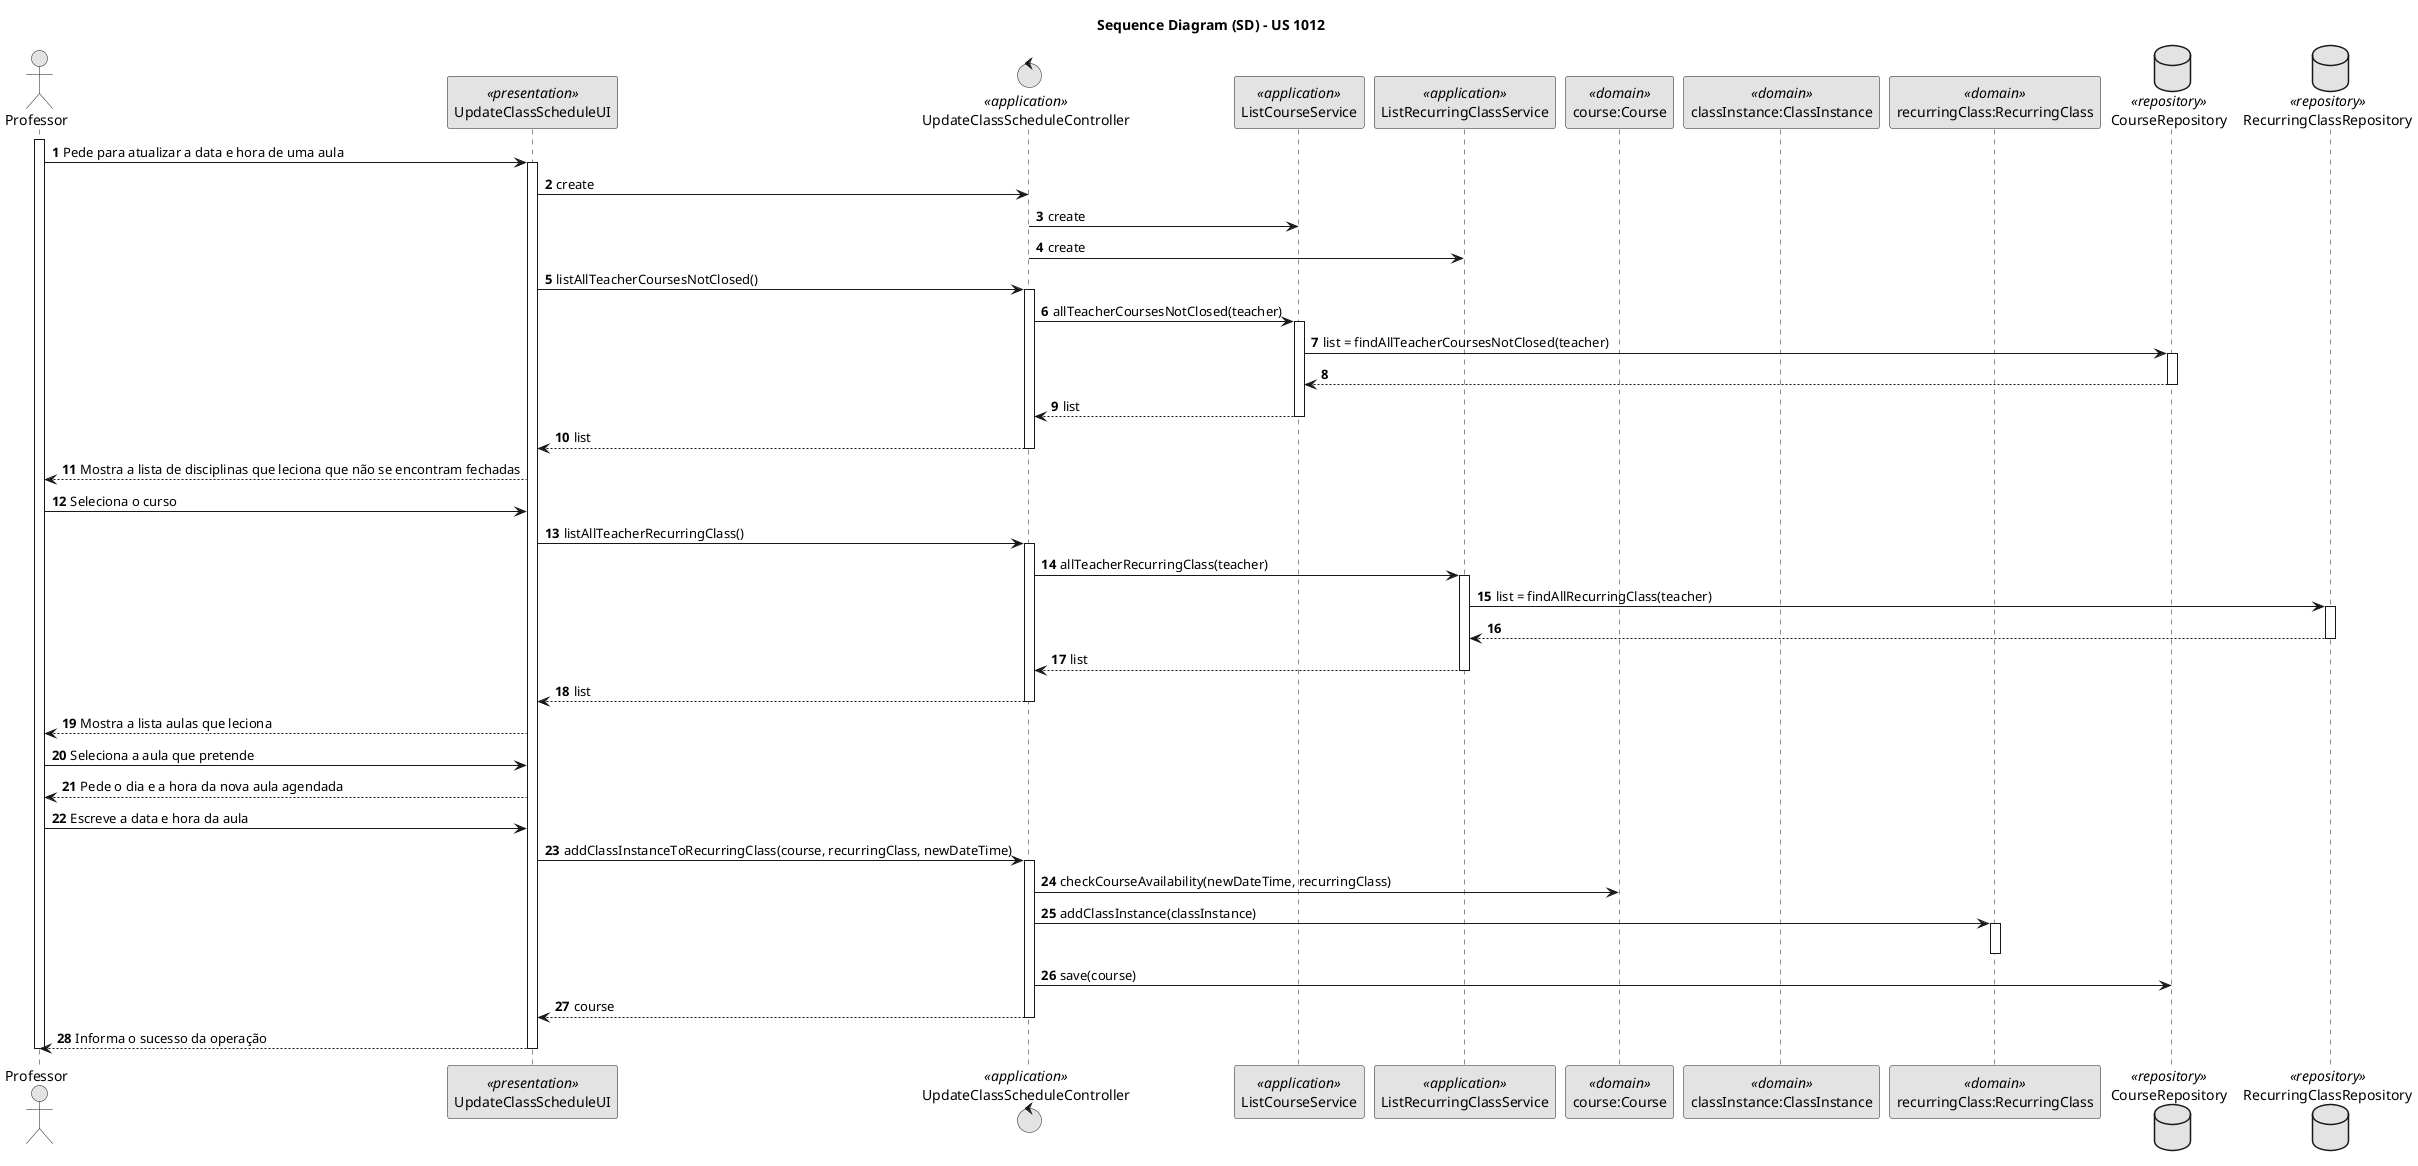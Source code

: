 @startuml
skinparam monochrome true
skinparam packageStyle rectangle
skinparam shadowing false

title Sequence Diagram (SD) - US 1012
autonumber

actor Professor as Actor
participant UpdateClassScheduleUI as UI <<presentation>>
control UpdateClassScheduleController as Controller <<application>>
participant ListCourseService as CourseService <<application>>
participant ListRecurringClassService as Service <<application>>
participant "course:Course" as CourseDomain <<domain>>
participant "classInstance:ClassInstance" as ClassInstanceDomain <<domain>>
participant "recurringClass:RecurringClass" as RecurringClassDomain <<domain>>
database CourseRepository as CourseRepository <<repository>>
database RecurringClassRepository as Repository <<repository>>

activate Actor
    Actor -> UI : Pede para atualizar a data e hora de uma aula
    activate UI
        UI -> Controller : create
        Controller -> CourseService : create
        Controller -> Service : create
        UI -> Controller : listAllTeacherCoursesNotClosed()
        activate Controller

        Controller -> CourseService : allTeacherCoursesNotClosed(teacher)
        activate CourseService

        CourseService -> CourseRepository : list = findAllTeacherCoursesNotClosed(teacher)
        activate CourseRepository

        CourseRepository --> CourseService :
        deactivate CourseRepository
        CourseService --> Controller : list
        deactivate CourseService
        Controller --> UI : list
        deactivate Controller

        UI --> Actor : Mostra a lista de disciplinas que leciona que não se encontram fechadas

        Actor -> UI : Seleciona o curso

        UI -> Controller : listAllTeacherRecurringClass()
        activate Controller

        Controller -> Service : allTeacherRecurringClass(teacher)
        activate Service

        Service -> Repository : list = findAllRecurringClass(teacher)
        activate Repository

        Repository --> Service :
        deactivate Repository
        Service --> Controller : list
        deactivate Service
        Controller --> UI : list
        deactivate Controller

        UI --> Actor : Mostra a lista aulas que leciona

        Actor -> UI : Seleciona a aula que pretende

        UI --> Actor : Pede o dia e a hora da nova aula agendada

        Actor -> UI : Escreve a data e hora da aula


        UI -> Controller : addClassInstanceToRecurringClass(course, recurringClass, newDateTime)
        activate Controller

        Controller -> CourseDomain : checkCourseAvailability(newDateTime, recurringClass)

        Controller -> RecurringClassDomain : addClassInstance(classInstance)
        activate RecurringClassDomain
        deactivate RecurringClassDomain

        Controller -> CourseRepository : save(course)
        Controller --> UI : course

        deactivate Controller

        UI --> Actor : Informa o sucesso da operação

deactivate UI


deactivate Actor

@enduml